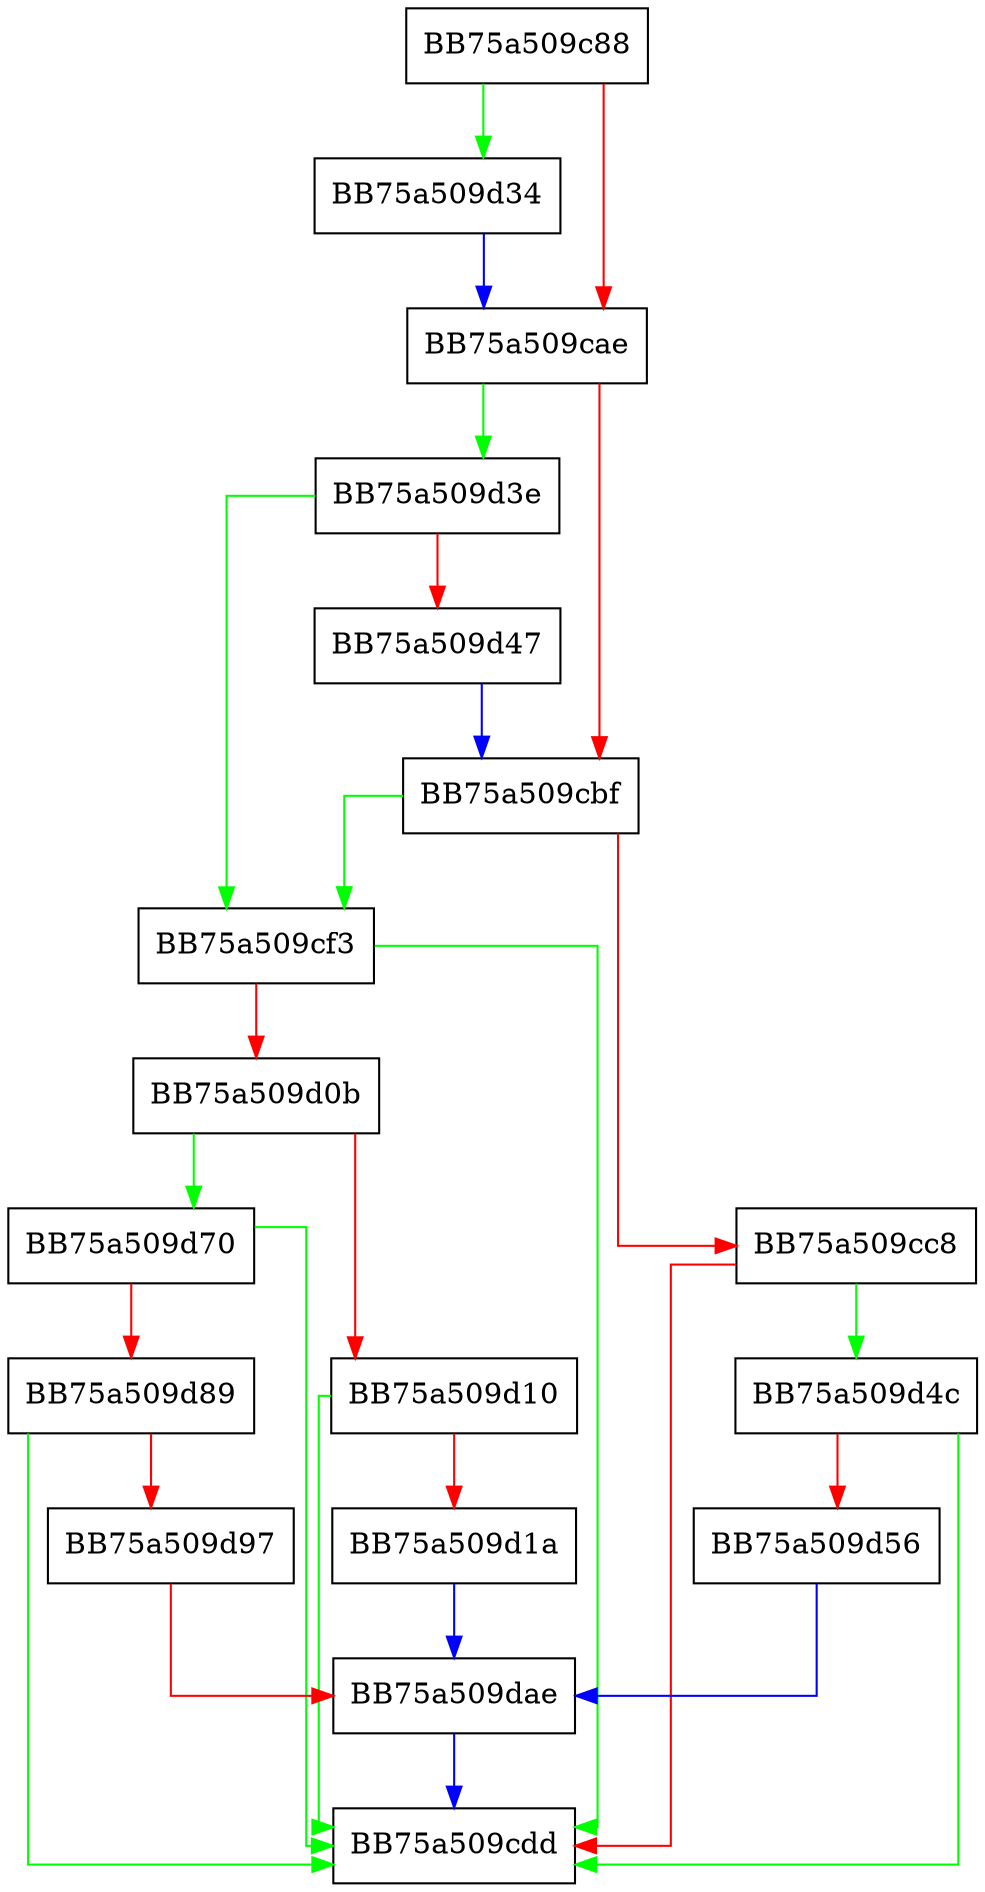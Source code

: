digraph ExpandEnvironmentString {
  node [shape="box"];
  graph [splines=ortho];
  BB75a509c88 -> BB75a509d34 [color="green"];
  BB75a509c88 -> BB75a509cae [color="red"];
  BB75a509cae -> BB75a509d3e [color="green"];
  BB75a509cae -> BB75a509cbf [color="red"];
  BB75a509cbf -> BB75a509cf3 [color="green"];
  BB75a509cbf -> BB75a509cc8 [color="red"];
  BB75a509cc8 -> BB75a509d4c [color="green"];
  BB75a509cc8 -> BB75a509cdd [color="red"];
  BB75a509cf3 -> BB75a509cdd [color="green"];
  BB75a509cf3 -> BB75a509d0b [color="red"];
  BB75a509d0b -> BB75a509d70 [color="green"];
  BB75a509d0b -> BB75a509d10 [color="red"];
  BB75a509d10 -> BB75a509cdd [color="green"];
  BB75a509d10 -> BB75a509d1a [color="red"];
  BB75a509d1a -> BB75a509dae [color="blue"];
  BB75a509d34 -> BB75a509cae [color="blue"];
  BB75a509d3e -> BB75a509cf3 [color="green"];
  BB75a509d3e -> BB75a509d47 [color="red"];
  BB75a509d47 -> BB75a509cbf [color="blue"];
  BB75a509d4c -> BB75a509cdd [color="green"];
  BB75a509d4c -> BB75a509d56 [color="red"];
  BB75a509d56 -> BB75a509dae [color="blue"];
  BB75a509d70 -> BB75a509cdd [color="green"];
  BB75a509d70 -> BB75a509d89 [color="red"];
  BB75a509d89 -> BB75a509cdd [color="green"];
  BB75a509d89 -> BB75a509d97 [color="red"];
  BB75a509d97 -> BB75a509dae [color="red"];
  BB75a509dae -> BB75a509cdd [color="blue"];
}